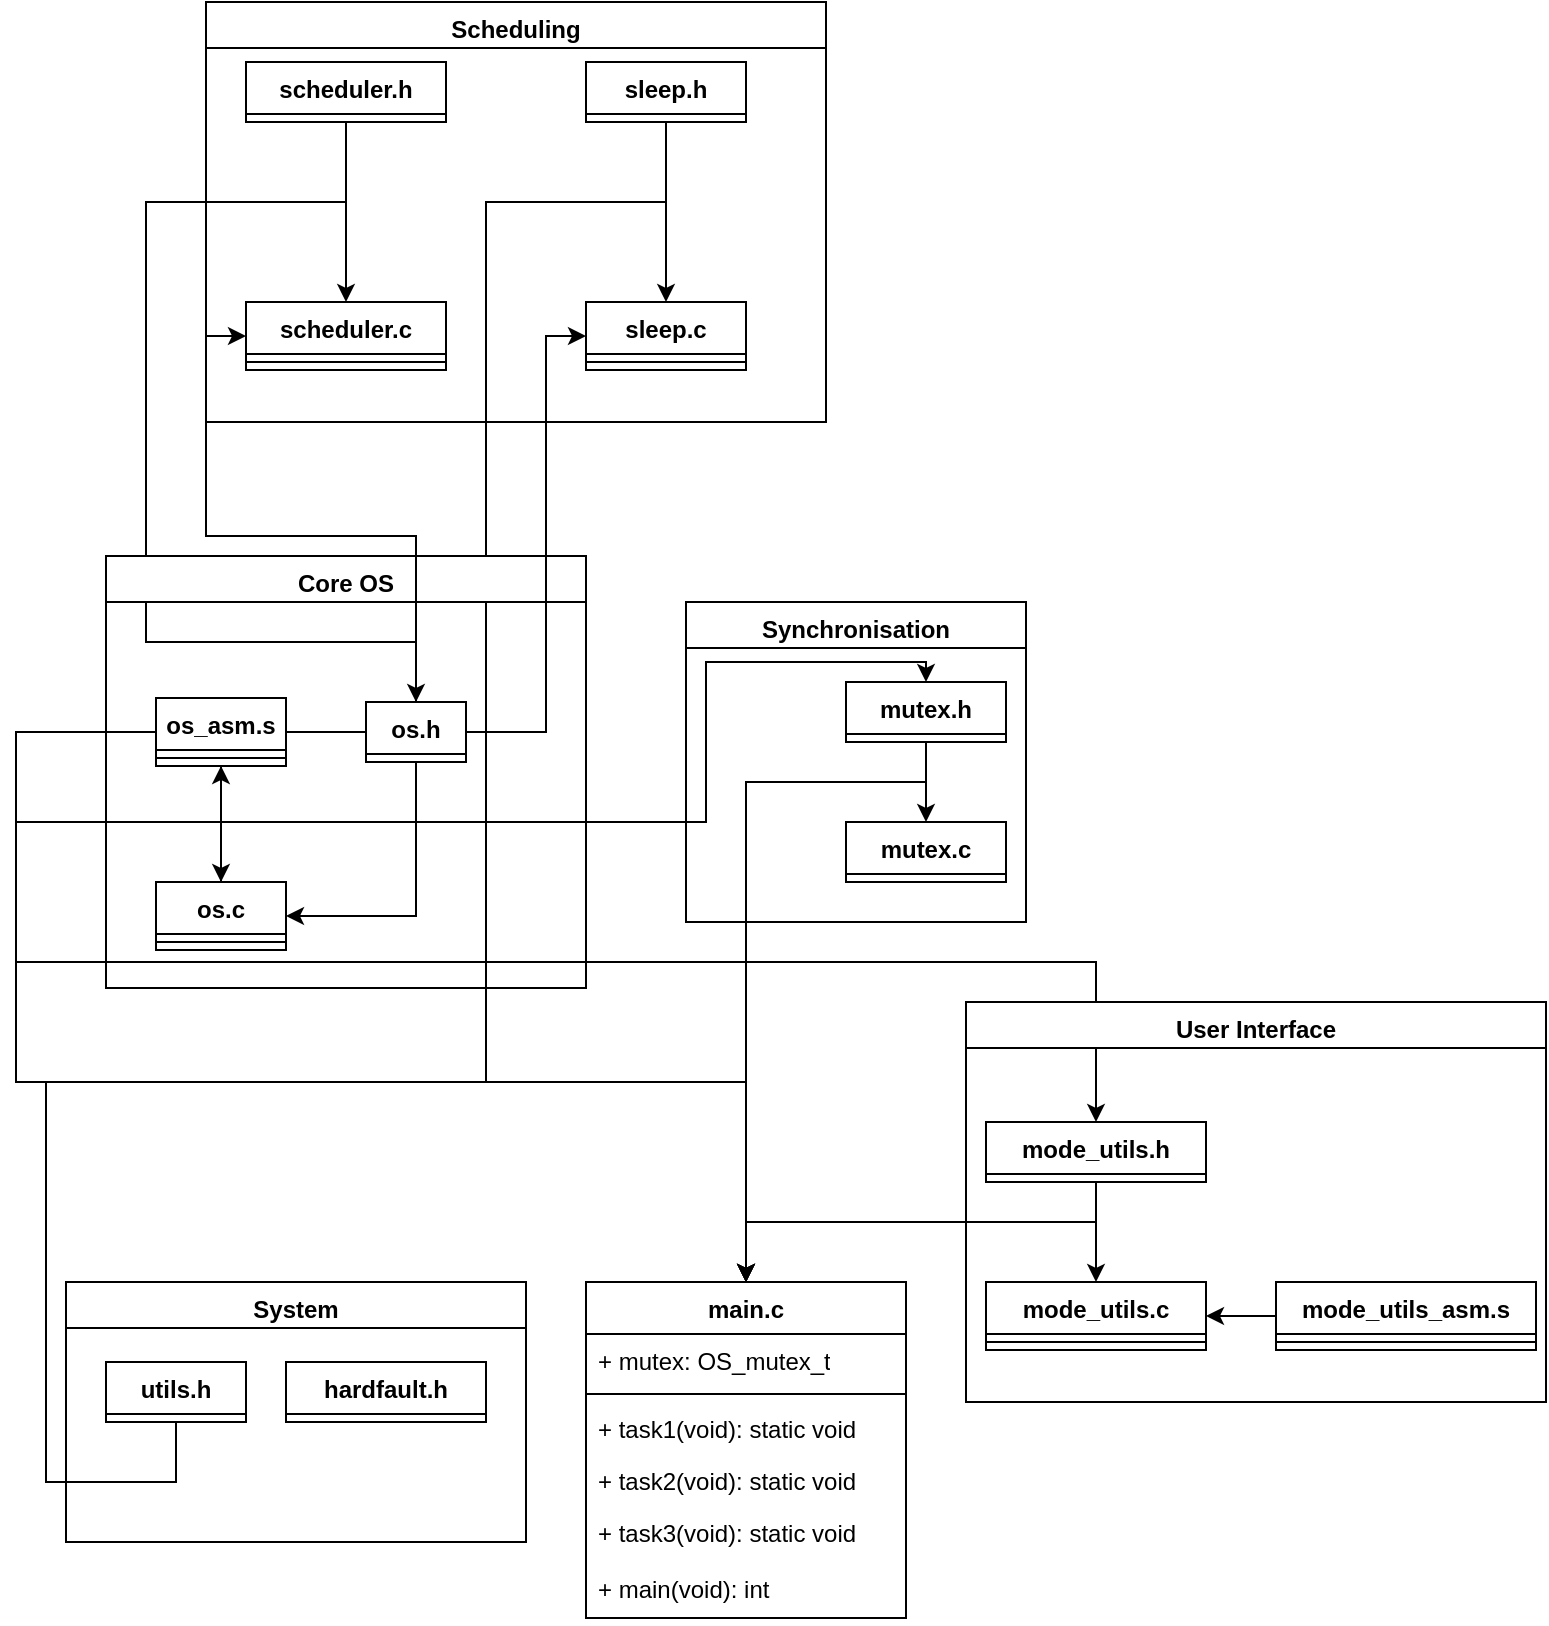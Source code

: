 <mxfile version="26.0.6">
  <diagram name="Page-1" id="c4acf3e9-155e-7222-9cf6-157b1a14988f">
    <mxGraphModel dx="1222" dy="1846" grid="1" gridSize="10" guides="1" tooltips="1" connect="1" arrows="1" fold="1" page="1" pageScale="1" pageWidth="850" pageHeight="1100" background="none" math="0" shadow="0">
      <root>
        <mxCell id="0" />
        <mxCell id="1" parent="0" />
        <mxCell id="RpQdMugq_B-e_19SNzhJ-1" value="main.c" style="swimlane;fontStyle=1;align=center;verticalAlign=top;childLayout=stackLayout;horizontal=1;startSize=26;horizontalStack=0;resizeParent=1;resizeParentMax=0;resizeLast=0;collapsible=1;marginBottom=0;whiteSpace=wrap;html=1;" parent="1" vertex="1">
          <mxGeometry x="440" y="420" width="160" height="168" as="geometry" />
        </mxCell>
        <mxCell id="RpQdMugq_B-e_19SNzhJ-2" value="+ mutex: OS_mutex_t" style="text;strokeColor=none;fillColor=none;align=left;verticalAlign=top;spacingLeft=4;spacingRight=4;overflow=hidden;rotatable=0;points=[[0,0.5],[1,0.5]];portConstraint=eastwest;whiteSpace=wrap;html=1;" parent="RpQdMugq_B-e_19SNzhJ-1" vertex="1">
          <mxGeometry y="26" width="160" height="26" as="geometry" />
        </mxCell>
        <mxCell id="RpQdMugq_B-e_19SNzhJ-3" value="" style="line;strokeWidth=1;fillColor=none;align=left;verticalAlign=middle;spacingTop=-1;spacingLeft=3;spacingRight=3;rotatable=0;labelPosition=right;points=[];portConstraint=eastwest;strokeColor=inherit;" parent="RpQdMugq_B-e_19SNzhJ-1" vertex="1">
          <mxGeometry y="52" width="160" height="8" as="geometry" />
        </mxCell>
        <mxCell id="RpQdMugq_B-e_19SNzhJ-4" value="+ task1(void): static void" style="text;strokeColor=none;fillColor=none;align=left;verticalAlign=top;spacingLeft=4;spacingRight=4;overflow=hidden;rotatable=0;points=[[0,0.5],[1,0.5]];portConstraint=eastwest;whiteSpace=wrap;html=1;" parent="RpQdMugq_B-e_19SNzhJ-1" vertex="1">
          <mxGeometry y="60" width="160" height="26" as="geometry" />
        </mxCell>
        <mxCell id="RpQdMugq_B-e_19SNzhJ-15" value="+ task2(void): static void" style="text;strokeColor=none;fillColor=none;align=left;verticalAlign=top;spacingLeft=4;spacingRight=4;overflow=hidden;rotatable=0;points=[[0,0.5],[1,0.5]];portConstraint=eastwest;whiteSpace=wrap;html=1;" parent="RpQdMugq_B-e_19SNzhJ-1" vertex="1">
          <mxGeometry y="86" width="160" height="26" as="geometry" />
        </mxCell>
        <mxCell id="RpQdMugq_B-e_19SNzhJ-16" value="+ task3(void): static void" style="text;strokeColor=none;fillColor=none;align=left;verticalAlign=top;spacingLeft=4;spacingRight=4;overflow=hidden;rotatable=0;points=[[0,0.5],[1,0.5]];portConstraint=eastwest;whiteSpace=wrap;html=1;" parent="RpQdMugq_B-e_19SNzhJ-1" vertex="1">
          <mxGeometry y="112" width="160" height="28" as="geometry" />
        </mxCell>
        <mxCell id="RpQdMugq_B-e_19SNzhJ-17" value="+ main(void): int" style="text;strokeColor=none;fillColor=none;align=left;verticalAlign=top;spacingLeft=4;spacingRight=4;overflow=hidden;rotatable=0;points=[[0,0.5],[1,0.5]];portConstraint=eastwest;whiteSpace=wrap;html=1;" parent="RpQdMugq_B-e_19SNzhJ-1" vertex="1">
          <mxGeometry y="140" width="160" height="28" as="geometry" />
        </mxCell>
        <mxCell id="RpQdMugq_B-e_19SNzhJ-49" style="edgeStyle=orthogonalEdgeStyle;rounded=0;orthogonalLoop=1;jettySize=auto;html=1;entryX=0.5;entryY=0;entryDx=0;entryDy=0;fontFamily=Helvetica;fontSize=12;fontColor=default;fontStyle=1;" parent="1" source="RpQdMugq_B-e_19SNzhJ-5" target="RpQdMugq_B-e_19SNzhJ-1" edge="1">
          <mxGeometry relative="1" as="geometry">
            <Array as="points">
              <mxPoint x="155" y="320" />
              <mxPoint x="520" y="320" />
            </Array>
          </mxGeometry>
        </mxCell>
        <mxCell id="RpQdMugq_B-e_19SNzhJ-54" style="edgeStyle=orthogonalEdgeStyle;rounded=0;orthogonalLoop=1;jettySize=auto;html=1;entryX=0.5;entryY=0;entryDx=0;entryDy=0;fontFamily=Helvetica;fontSize=12;fontColor=default;fontStyle=1;" parent="1" source="RpQdMugq_B-e_19SNzhJ-5" target="RpQdMugq_B-e_19SNzhJ-24" edge="1">
          <mxGeometry relative="1" as="geometry">
            <Array as="points">
              <mxPoint x="155" y="190" />
              <mxPoint x="500" y="190" />
              <mxPoint x="500" y="110" />
              <mxPoint x="610" y="110" />
            </Array>
          </mxGeometry>
        </mxCell>
        <mxCell id="RpQdMugq_B-e_19SNzhJ-66" style="edgeStyle=orthogonalEdgeStyle;rounded=0;orthogonalLoop=1;jettySize=auto;html=1;entryX=0.5;entryY=0;entryDx=0;entryDy=0;fontFamily=Helvetica;fontSize=12;fontColor=default;fontStyle=1;" parent="1" source="RpQdMugq_B-e_19SNzhJ-5" target="RpQdMugq_B-e_19SNzhJ-36" edge="1">
          <mxGeometry relative="1" as="geometry">
            <Array as="points">
              <mxPoint x="155" y="260" />
              <mxPoint x="695" y="260" />
            </Array>
          </mxGeometry>
        </mxCell>
        <mxCell id="RpQdMugq_B-e_19SNzhJ-50" style="edgeStyle=orthogonalEdgeStyle;rounded=0;orthogonalLoop=1;jettySize=auto;html=1;entryX=0.5;entryY=0;entryDx=0;entryDy=0;fontFamily=Helvetica;fontSize=12;fontColor=default;fontStyle=1;" parent="1" source="RpQdMugq_B-e_19SNzhJ-18" target="RpQdMugq_B-e_19SNzhJ-1" edge="1">
          <mxGeometry relative="1" as="geometry">
            <Array as="points">
              <mxPoint x="480" y="-120" />
              <mxPoint x="390" y="-120" />
              <mxPoint x="390" y="320" />
              <mxPoint x="520" y="320" />
            </Array>
          </mxGeometry>
        </mxCell>
        <mxCell id="RpQdMugq_B-e_19SNzhJ-51" style="edgeStyle=orthogonalEdgeStyle;rounded=0;orthogonalLoop=1;jettySize=auto;html=1;entryX=0.5;entryY=0;entryDx=0;entryDy=0;fontFamily=Helvetica;fontSize=12;fontColor=default;fontStyle=1;" parent="1" source="RpQdMugq_B-e_19SNzhJ-24" target="RpQdMugq_B-e_19SNzhJ-1" edge="1">
          <mxGeometry relative="1" as="geometry">
            <Array as="points">
              <mxPoint x="610" y="170" />
              <mxPoint x="520" y="170" />
            </Array>
          </mxGeometry>
        </mxCell>
        <mxCell id="RpQdMugq_B-e_19SNzhJ-48" style="edgeStyle=orthogonalEdgeStyle;rounded=0;orthogonalLoop=1;jettySize=auto;html=1;entryX=0.5;entryY=0;entryDx=0;entryDy=0;fontFamily=Helvetica;fontSize=12;fontColor=default;fontStyle=1;" parent="1" source="RpQdMugq_B-e_19SNzhJ-42" target="RpQdMugq_B-e_19SNzhJ-5" edge="1">
          <mxGeometry relative="1" as="geometry">
            <Array as="points">
              <mxPoint x="320" y="-120" />
              <mxPoint x="220" y="-120" />
              <mxPoint x="220" y="100" />
              <mxPoint x="355" y="100" />
            </Array>
          </mxGeometry>
        </mxCell>
        <mxCell id="RpQdMugq_B-e_19SNzhJ-87" value="Scheduling" style="swimlane;whiteSpace=wrap;html=1;strokeColor=default;align=center;verticalAlign=top;fontFamily=Helvetica;fontSize=12;fontColor=default;fontStyle=1;fillColor=default;" parent="1" vertex="1">
          <mxGeometry x="250" y="-220" width="310" height="210" as="geometry" />
        </mxCell>
        <mxCell id="RpQdMugq_B-e_19SNzhJ-163" style="edgeStyle=orthogonalEdgeStyle;rounded=0;orthogonalLoop=1;jettySize=auto;html=1;entryX=0.5;entryY=0;entryDx=0;entryDy=0;fontFamily=Helvetica;fontSize=12;fontColor=default;fontStyle=1;" parent="RpQdMugq_B-e_19SNzhJ-87" source="RpQdMugq_B-e_19SNzhJ-42" target="RpQdMugq_B-e_19SNzhJ-144" edge="1">
          <mxGeometry relative="1" as="geometry" />
        </mxCell>
        <mxCell id="RpQdMugq_B-e_19SNzhJ-42" value="scheduler.h" style="swimlane;fontStyle=1;align=center;verticalAlign=top;childLayout=stackLayout;horizontal=1;startSize=26;horizontalStack=0;resizeParent=1;resizeParentMax=0;resizeLast=0;collapsible=1;marginBottom=0;whiteSpace=wrap;html=1;" parent="RpQdMugq_B-e_19SNzhJ-87" vertex="1" collapsed="1">
          <mxGeometry x="20" y="30" width="100" height="30" as="geometry">
            <mxRectangle x="20" y="30" width="160" height="120" as="alternateBounds" />
          </mxGeometry>
        </mxCell>
        <mxCell id="RpQdMugq_B-e_19SNzhJ-43" value="+ typedef: type" style="text;strokeColor=none;fillColor=none;align=left;verticalAlign=top;spacingLeft=4;spacingRight=4;overflow=hidden;rotatable=0;points=[[0,0.5],[1,0.5]];portConstraint=eastwest;whiteSpace=wrap;html=1;" parent="RpQdMugq_B-e_19SNzhJ-42" vertex="1">
          <mxGeometry y="26" width="160" height="26" as="geometry" />
        </mxCell>
        <mxCell id="RpQdMugq_B-e_19SNzhJ-44" value="" style="line;strokeWidth=1;fillColor=none;align=left;verticalAlign=middle;spacingTop=-1;spacingLeft=3;spacingRight=3;rotatable=0;labelPosition=right;points=[];portConstraint=eastwest;strokeColor=inherit;" parent="RpQdMugq_B-e_19SNzhJ-42" vertex="1">
          <mxGeometry y="52" width="160" height="8" as="geometry" />
        </mxCell>
        <mxCell id="RpQdMugq_B-e_19SNzhJ-45" value="+ function(type): type" style="text;strokeColor=none;fillColor=none;align=left;verticalAlign=top;spacingLeft=4;spacingRight=4;overflow=hidden;rotatable=0;points=[[0,0.5],[1,0.5]];portConstraint=eastwest;whiteSpace=wrap;html=1;" parent="RpQdMugq_B-e_19SNzhJ-42" vertex="1">
          <mxGeometry y="60" width="160" height="26" as="geometry" />
        </mxCell>
        <mxCell id="RpQdMugq_B-e_19SNzhJ-46" value="" style="line;strokeWidth=1;fillColor=none;align=left;verticalAlign=middle;spacingTop=-1;spacingLeft=3;spacingRight=3;rotatable=0;labelPosition=right;points=[];portConstraint=eastwest;strokeColor=inherit;" parent="RpQdMugq_B-e_19SNzhJ-42" vertex="1">
          <mxGeometry y="86" width="160" height="8" as="geometry" />
        </mxCell>
        <mxCell id="RpQdMugq_B-e_19SNzhJ-47" value="+ macro: name" style="text;strokeColor=none;fillColor=none;align=left;verticalAlign=top;spacingLeft=4;spacingRight=4;overflow=hidden;rotatable=0;points=[[0,0.5],[1,0.5]];portConstraint=eastwest;whiteSpace=wrap;html=1;" parent="RpQdMugq_B-e_19SNzhJ-42" vertex="1">
          <mxGeometry y="94" width="160" height="26" as="geometry" />
        </mxCell>
        <mxCell id="RpQdMugq_B-e_19SNzhJ-162" style="edgeStyle=orthogonalEdgeStyle;rounded=0;orthogonalLoop=1;jettySize=auto;html=1;entryX=0.5;entryY=0;entryDx=0;entryDy=0;fontFamily=Helvetica;fontSize=12;fontColor=default;fontStyle=1;" parent="RpQdMugq_B-e_19SNzhJ-87" source="RpQdMugq_B-e_19SNzhJ-18" target="RpQdMugq_B-e_19SNzhJ-79" edge="1">
          <mxGeometry relative="1" as="geometry" />
        </mxCell>
        <mxCell id="RpQdMugq_B-e_19SNzhJ-18" value="sleep.h" style="swimlane;fontStyle=1;align=center;verticalAlign=top;childLayout=stackLayout;horizontal=1;startSize=26;horizontalStack=0;resizeParent=1;resizeParentMax=0;resizeLast=0;collapsible=1;marginBottom=0;whiteSpace=wrap;html=1;" parent="RpQdMugq_B-e_19SNzhJ-87" vertex="1" collapsed="1">
          <mxGeometry x="190" y="30" width="80" height="30" as="geometry">
            <mxRectangle x="320" y="130" width="160" height="120" as="alternateBounds" />
          </mxGeometry>
        </mxCell>
        <mxCell id="RpQdMugq_B-e_19SNzhJ-19" value="+ typedef: type" style="text;strokeColor=none;fillColor=none;align=left;verticalAlign=top;spacingLeft=4;spacingRight=4;overflow=hidden;rotatable=0;points=[[0,0.5],[1,0.5]];portConstraint=eastwest;whiteSpace=wrap;html=1;" parent="RpQdMugq_B-e_19SNzhJ-18" vertex="1">
          <mxGeometry y="26" width="160" height="26" as="geometry" />
        </mxCell>
        <mxCell id="RpQdMugq_B-e_19SNzhJ-20" value="" style="line;strokeWidth=1;fillColor=none;align=left;verticalAlign=middle;spacingTop=-1;spacingLeft=3;spacingRight=3;rotatable=0;labelPosition=right;points=[];portConstraint=eastwest;strokeColor=inherit;" parent="RpQdMugq_B-e_19SNzhJ-18" vertex="1">
          <mxGeometry y="52" width="160" height="8" as="geometry" />
        </mxCell>
        <mxCell id="RpQdMugq_B-e_19SNzhJ-21" value="+ function(type): type" style="text;strokeColor=none;fillColor=none;align=left;verticalAlign=top;spacingLeft=4;spacingRight=4;overflow=hidden;rotatable=0;points=[[0,0.5],[1,0.5]];portConstraint=eastwest;whiteSpace=wrap;html=1;" parent="RpQdMugq_B-e_19SNzhJ-18" vertex="1">
          <mxGeometry y="60" width="160" height="26" as="geometry" />
        </mxCell>
        <mxCell id="RpQdMugq_B-e_19SNzhJ-22" value="" style="line;strokeWidth=1;fillColor=none;align=left;verticalAlign=middle;spacingTop=-1;spacingLeft=3;spacingRight=3;rotatable=0;labelPosition=right;points=[];portConstraint=eastwest;strokeColor=inherit;" parent="RpQdMugq_B-e_19SNzhJ-18" vertex="1">
          <mxGeometry y="86" width="160" height="8" as="geometry" />
        </mxCell>
        <mxCell id="RpQdMugq_B-e_19SNzhJ-23" value="+ macro: name" style="text;strokeColor=none;fillColor=none;align=left;verticalAlign=top;spacingLeft=4;spacingRight=4;overflow=hidden;rotatable=0;points=[[0,0.5],[1,0.5]];portConstraint=eastwest;whiteSpace=wrap;html=1;" parent="RpQdMugq_B-e_19SNzhJ-18" vertex="1">
          <mxGeometry y="94" width="160" height="26" as="geometry" />
        </mxCell>
        <mxCell id="RpQdMugq_B-e_19SNzhJ-79" value="sleep.c" style="swimlane;fontStyle=1;align=center;verticalAlign=top;childLayout=stackLayout;horizontal=1;startSize=26;horizontalStack=0;resizeParent=1;resizeParentMax=0;resizeLast=0;collapsible=1;marginBottom=0;whiteSpace=wrap;html=1;" parent="RpQdMugq_B-e_19SNzhJ-87" vertex="1">
          <mxGeometry x="190" y="150" width="80" height="34" as="geometry" />
        </mxCell>
        <mxCell id="RpQdMugq_B-e_19SNzhJ-81" value="" style="line;strokeWidth=1;fillColor=none;align=left;verticalAlign=middle;spacingTop=-1;spacingLeft=3;spacingRight=3;rotatable=0;labelPosition=right;points=[];portConstraint=eastwest;strokeColor=inherit;" parent="RpQdMugq_B-e_19SNzhJ-79" vertex="1">
          <mxGeometry y="26" width="80" height="8" as="geometry" />
        </mxCell>
        <mxCell id="RpQdMugq_B-e_19SNzhJ-144" value="scheduler.c" style="swimlane;fontStyle=1;align=center;verticalAlign=top;childLayout=stackLayout;horizontal=1;startSize=26;horizontalStack=0;resizeParent=1;resizeParentMax=0;resizeLast=0;collapsible=1;marginBottom=0;whiteSpace=wrap;html=1;" parent="RpQdMugq_B-e_19SNzhJ-87" vertex="1">
          <mxGeometry x="20" y="150" width="100" height="34" as="geometry" />
        </mxCell>
        <mxCell id="RpQdMugq_B-e_19SNzhJ-145" value="" style="line;strokeWidth=1;fillColor=none;align=left;verticalAlign=middle;spacingTop=-1;spacingLeft=3;spacingRight=3;rotatable=0;labelPosition=right;points=[];portConstraint=eastwest;strokeColor=inherit;" parent="RpQdMugq_B-e_19SNzhJ-144" vertex="1">
          <mxGeometry y="26" width="100" height="8" as="geometry" />
        </mxCell>
        <mxCell id="RpQdMugq_B-e_19SNzhJ-88" value="Synchronisation" style="swimlane;whiteSpace=wrap;html=1;strokeColor=default;align=center;verticalAlign=top;fontFamily=Helvetica;fontSize=12;fontColor=default;fontStyle=1;fillColor=default;" parent="1" vertex="1">
          <mxGeometry x="490" y="80" width="170" height="160" as="geometry" />
        </mxCell>
        <mxCell id="RpQdMugq_B-e_19SNzhJ-161" style="edgeStyle=orthogonalEdgeStyle;rounded=0;orthogonalLoop=1;jettySize=auto;html=1;entryX=0.5;entryY=0;entryDx=0;entryDy=0;fontFamily=Helvetica;fontSize=12;fontColor=default;fontStyle=1;" parent="RpQdMugq_B-e_19SNzhJ-88" source="RpQdMugq_B-e_19SNzhJ-24" target="RpQdMugq_B-e_19SNzhJ-155" edge="1">
          <mxGeometry relative="1" as="geometry" />
        </mxCell>
        <mxCell id="RpQdMugq_B-e_19SNzhJ-24" value="mutex.h" style="swimlane;fontStyle=1;align=center;verticalAlign=top;childLayout=stackLayout;horizontal=1;startSize=26;horizontalStack=0;resizeParent=1;resizeParentMax=0;resizeLast=0;collapsible=1;marginBottom=0;whiteSpace=wrap;html=1;" parent="RpQdMugq_B-e_19SNzhJ-88" vertex="1" collapsed="1">
          <mxGeometry x="80" y="40" width="80" height="30" as="geometry">
            <mxRectangle x="520" y="130" width="160" height="120" as="alternateBounds" />
          </mxGeometry>
        </mxCell>
        <mxCell id="RpQdMugq_B-e_19SNzhJ-25" value="+ typedef: type" style="text;strokeColor=none;fillColor=none;align=left;verticalAlign=top;spacingLeft=4;spacingRight=4;overflow=hidden;rotatable=0;points=[[0,0.5],[1,0.5]];portConstraint=eastwest;whiteSpace=wrap;html=1;" parent="RpQdMugq_B-e_19SNzhJ-24" vertex="1">
          <mxGeometry y="26" width="160" height="26" as="geometry" />
        </mxCell>
        <mxCell id="RpQdMugq_B-e_19SNzhJ-26" value="" style="line;strokeWidth=1;fillColor=none;align=left;verticalAlign=middle;spacingTop=-1;spacingLeft=3;spacingRight=3;rotatable=0;labelPosition=right;points=[];portConstraint=eastwest;strokeColor=inherit;" parent="RpQdMugq_B-e_19SNzhJ-24" vertex="1">
          <mxGeometry y="52" width="160" height="8" as="geometry" />
        </mxCell>
        <mxCell id="RpQdMugq_B-e_19SNzhJ-27" value="+ function(type): type" style="text;strokeColor=none;fillColor=none;align=left;verticalAlign=top;spacingLeft=4;spacingRight=4;overflow=hidden;rotatable=0;points=[[0,0.5],[1,0.5]];portConstraint=eastwest;whiteSpace=wrap;html=1;" parent="RpQdMugq_B-e_19SNzhJ-24" vertex="1">
          <mxGeometry y="60" width="160" height="26" as="geometry" />
        </mxCell>
        <mxCell id="RpQdMugq_B-e_19SNzhJ-28" value="" style="line;strokeWidth=1;fillColor=none;align=left;verticalAlign=middle;spacingTop=-1;spacingLeft=3;spacingRight=3;rotatable=0;labelPosition=right;points=[];portConstraint=eastwest;strokeColor=inherit;" parent="RpQdMugq_B-e_19SNzhJ-24" vertex="1">
          <mxGeometry y="86" width="160" height="8" as="geometry" />
        </mxCell>
        <mxCell id="RpQdMugq_B-e_19SNzhJ-29" value="+ macro: name" style="text;strokeColor=none;fillColor=none;align=left;verticalAlign=top;spacingLeft=4;spacingRight=4;overflow=hidden;rotatable=0;points=[[0,0.5],[1,0.5]];portConstraint=eastwest;whiteSpace=wrap;html=1;" parent="RpQdMugq_B-e_19SNzhJ-24" vertex="1">
          <mxGeometry y="94" width="160" height="26" as="geometry" />
        </mxCell>
        <mxCell id="RpQdMugq_B-e_19SNzhJ-155" value="mutex.c" style="swimlane;fontStyle=1;align=center;verticalAlign=top;childLayout=stackLayout;horizontal=1;startSize=26;horizontalStack=0;resizeParent=1;resizeParentMax=0;resizeLast=0;collapsible=1;marginBottom=0;whiteSpace=wrap;html=1;" parent="RpQdMugq_B-e_19SNzhJ-88" vertex="1" collapsed="1">
          <mxGeometry x="80" y="110" width="80" height="30" as="geometry">
            <mxRectangle x="520" y="130" width="160" height="120" as="alternateBounds" />
          </mxGeometry>
        </mxCell>
        <mxCell id="RpQdMugq_B-e_19SNzhJ-156" value="+ typedef: type" style="text;strokeColor=none;fillColor=none;align=left;verticalAlign=top;spacingLeft=4;spacingRight=4;overflow=hidden;rotatable=0;points=[[0,0.5],[1,0.5]];portConstraint=eastwest;whiteSpace=wrap;html=1;" parent="RpQdMugq_B-e_19SNzhJ-155" vertex="1">
          <mxGeometry y="26" width="160" height="26" as="geometry" />
        </mxCell>
        <mxCell id="RpQdMugq_B-e_19SNzhJ-157" value="" style="line;strokeWidth=1;fillColor=none;align=left;verticalAlign=middle;spacingTop=-1;spacingLeft=3;spacingRight=3;rotatable=0;labelPosition=right;points=[];portConstraint=eastwest;strokeColor=inherit;" parent="RpQdMugq_B-e_19SNzhJ-155" vertex="1">
          <mxGeometry y="52" width="160" height="8" as="geometry" />
        </mxCell>
        <mxCell id="RpQdMugq_B-e_19SNzhJ-158" value="+ function(type): type" style="text;strokeColor=none;fillColor=none;align=left;verticalAlign=top;spacingLeft=4;spacingRight=4;overflow=hidden;rotatable=0;points=[[0,0.5],[1,0.5]];portConstraint=eastwest;whiteSpace=wrap;html=1;" parent="RpQdMugq_B-e_19SNzhJ-155" vertex="1">
          <mxGeometry y="60" width="160" height="26" as="geometry" />
        </mxCell>
        <mxCell id="RpQdMugq_B-e_19SNzhJ-159" value="" style="line;strokeWidth=1;fillColor=none;align=left;verticalAlign=middle;spacingTop=-1;spacingLeft=3;spacingRight=3;rotatable=0;labelPosition=right;points=[];portConstraint=eastwest;strokeColor=inherit;" parent="RpQdMugq_B-e_19SNzhJ-155" vertex="1">
          <mxGeometry y="86" width="160" height="8" as="geometry" />
        </mxCell>
        <mxCell id="RpQdMugq_B-e_19SNzhJ-160" value="+ macro: name" style="text;strokeColor=none;fillColor=none;align=left;verticalAlign=top;spacingLeft=4;spacingRight=4;overflow=hidden;rotatable=0;points=[[0,0.5],[1,0.5]];portConstraint=eastwest;whiteSpace=wrap;html=1;" parent="RpQdMugq_B-e_19SNzhJ-155" vertex="1">
          <mxGeometry y="94" width="160" height="26" as="geometry" />
        </mxCell>
        <mxCell id="RpQdMugq_B-e_19SNzhJ-101" value="Core OS" style="swimlane;whiteSpace=wrap;html=1;strokeColor=default;align=center;verticalAlign=top;fontFamily=Helvetica;fontSize=12;fontColor=default;fontStyle=1;fillColor=default;" parent="1" vertex="1">
          <mxGeometry x="200" y="57" width="240" height="216" as="geometry" />
        </mxCell>
        <mxCell id="RpQdMugq_B-e_19SNzhJ-174" style="edgeStyle=orthogonalEdgeStyle;rounded=0;orthogonalLoop=1;jettySize=auto;html=1;exitX=0.5;exitY=1;exitDx=0;exitDy=0;entryX=1;entryY=0.5;entryDx=0;entryDy=0;fontFamily=Helvetica;fontSize=12;fontColor=default;fontStyle=1;" parent="RpQdMugq_B-e_19SNzhJ-101" source="RpQdMugq_B-e_19SNzhJ-5" target="RpQdMugq_B-e_19SNzhJ-168" edge="1">
          <mxGeometry relative="1" as="geometry">
            <Array as="points">
              <mxPoint x="155" y="180" />
            </Array>
          </mxGeometry>
        </mxCell>
        <mxCell id="RpQdMugq_B-e_19SNzhJ-5" value="os.h" style="swimlane;fontStyle=1;align=center;verticalAlign=top;childLayout=stackLayout;horizontal=1;startSize=26;horizontalStack=0;resizeParent=1;resizeParentMax=0;resizeLast=0;collapsible=1;marginBottom=0;whiteSpace=wrap;html=1;" parent="RpQdMugq_B-e_19SNzhJ-101" vertex="1" collapsed="1">
          <mxGeometry x="130" y="73" width="50" height="30" as="geometry">
            <mxRectangle x="130" y="130" width="160" height="120" as="alternateBounds" />
          </mxGeometry>
        </mxCell>
        <mxCell id="RpQdMugq_B-e_19SNzhJ-6" value="+ typedef: type" style="text;strokeColor=none;fillColor=none;align=left;verticalAlign=top;spacingLeft=4;spacingRight=4;overflow=hidden;rotatable=0;points=[[0,0.5],[1,0.5]];portConstraint=eastwest;whiteSpace=wrap;html=1;" parent="RpQdMugq_B-e_19SNzhJ-5" vertex="1">
          <mxGeometry y="26" width="160" height="26" as="geometry" />
        </mxCell>
        <mxCell id="RpQdMugq_B-e_19SNzhJ-7" value="" style="line;strokeWidth=1;fillColor=none;align=left;verticalAlign=middle;spacingTop=-1;spacingLeft=3;spacingRight=3;rotatable=0;labelPosition=right;points=[];portConstraint=eastwest;strokeColor=inherit;" parent="RpQdMugq_B-e_19SNzhJ-5" vertex="1">
          <mxGeometry y="52" width="160" height="8" as="geometry" />
        </mxCell>
        <mxCell id="RpQdMugq_B-e_19SNzhJ-8" value="+ function(type): type" style="text;strokeColor=none;fillColor=none;align=left;verticalAlign=top;spacingLeft=4;spacingRight=4;overflow=hidden;rotatable=0;points=[[0,0.5],[1,0.5]];portConstraint=eastwest;whiteSpace=wrap;html=1;" parent="RpQdMugq_B-e_19SNzhJ-5" vertex="1">
          <mxGeometry y="60" width="160" height="26" as="geometry" />
        </mxCell>
        <mxCell id="RpQdMugq_B-e_19SNzhJ-10" value="" style="line;strokeWidth=1;fillColor=none;align=left;verticalAlign=middle;spacingTop=-1;spacingLeft=3;spacingRight=3;rotatable=0;labelPosition=right;points=[];portConstraint=eastwest;strokeColor=inherit;" parent="RpQdMugq_B-e_19SNzhJ-5" vertex="1">
          <mxGeometry y="86" width="160" height="8" as="geometry" />
        </mxCell>
        <mxCell id="RpQdMugq_B-e_19SNzhJ-9" value="+ macro: name" style="text;strokeColor=none;fillColor=none;align=left;verticalAlign=top;spacingLeft=4;spacingRight=4;overflow=hidden;rotatable=0;points=[[0,0.5],[1,0.5]];portConstraint=eastwest;whiteSpace=wrap;html=1;" parent="RpQdMugq_B-e_19SNzhJ-5" vertex="1">
          <mxGeometry y="94" width="160" height="26" as="geometry" />
        </mxCell>
        <mxCell id="RpQdMugq_B-e_19SNzhJ-173" style="edgeStyle=orthogonalEdgeStyle;rounded=0;orthogonalLoop=1;jettySize=auto;html=1;entryX=0.5;entryY=1;entryDx=0;entryDy=0;fontFamily=Helvetica;fontSize=12;fontColor=default;fontStyle=1;" parent="RpQdMugq_B-e_19SNzhJ-101" source="RpQdMugq_B-e_19SNzhJ-168" target="RpQdMugq_B-e_19SNzhJ-170" edge="1">
          <mxGeometry relative="1" as="geometry" />
        </mxCell>
        <mxCell id="RpQdMugq_B-e_19SNzhJ-168" value="os.c" style="swimlane;fontStyle=1;align=center;verticalAlign=top;childLayout=stackLayout;horizontal=1;startSize=26;horizontalStack=0;resizeParent=1;resizeParentMax=0;resizeLast=0;collapsible=1;marginBottom=0;whiteSpace=wrap;html=1;" parent="RpQdMugq_B-e_19SNzhJ-101" vertex="1">
          <mxGeometry x="25" y="163" width="65" height="34" as="geometry" />
        </mxCell>
        <mxCell id="RpQdMugq_B-e_19SNzhJ-169" value="" style="line;strokeWidth=1;fillColor=none;align=left;verticalAlign=middle;spacingTop=-1;spacingLeft=3;spacingRight=3;rotatable=0;labelPosition=right;points=[];portConstraint=eastwest;strokeColor=inherit;" parent="RpQdMugq_B-e_19SNzhJ-168" vertex="1">
          <mxGeometry y="26" width="65" height="8" as="geometry" />
        </mxCell>
        <mxCell id="RpQdMugq_B-e_19SNzhJ-172" style="edgeStyle=orthogonalEdgeStyle;rounded=0;orthogonalLoop=1;jettySize=auto;html=1;entryX=0.5;entryY=0;entryDx=0;entryDy=0;fontFamily=Helvetica;fontSize=12;fontColor=default;fontStyle=1;" parent="RpQdMugq_B-e_19SNzhJ-101" source="RpQdMugq_B-e_19SNzhJ-170" target="RpQdMugq_B-e_19SNzhJ-168" edge="1">
          <mxGeometry relative="1" as="geometry" />
        </mxCell>
        <mxCell id="RpQdMugq_B-e_19SNzhJ-170" value="os_asm.s" style="swimlane;fontStyle=1;align=center;verticalAlign=top;childLayout=stackLayout;horizontal=1;startSize=26;horizontalStack=0;resizeParent=1;resizeParentMax=0;resizeLast=0;collapsible=1;marginBottom=0;whiteSpace=wrap;html=1;" parent="RpQdMugq_B-e_19SNzhJ-101" vertex="1">
          <mxGeometry x="25" y="71" width="65" height="34" as="geometry" />
        </mxCell>
        <mxCell id="RpQdMugq_B-e_19SNzhJ-171" value="" style="line;strokeWidth=1;fillColor=none;align=left;verticalAlign=middle;spacingTop=-1;spacingLeft=3;spacingRight=3;rotatable=0;labelPosition=right;points=[];portConstraint=eastwest;strokeColor=inherit;" parent="RpQdMugq_B-e_19SNzhJ-170" vertex="1">
          <mxGeometry y="26" width="65" height="8" as="geometry" />
        </mxCell>
        <mxCell id="RpQdMugq_B-e_19SNzhJ-116" value="User Interface" style="swimlane;whiteSpace=wrap;html=1;strokeColor=default;align=center;verticalAlign=top;fontFamily=Helvetica;fontSize=12;fontColor=default;fontStyle=1;fillColor=default;" parent="1" vertex="1">
          <mxGeometry x="630" y="280" width="290" height="200" as="geometry" />
        </mxCell>
        <mxCell id="RpQdMugq_B-e_19SNzhJ-153" style="edgeStyle=orthogonalEdgeStyle;rounded=0;orthogonalLoop=1;jettySize=auto;html=1;exitX=0.5;exitY=1;exitDx=0;exitDy=0;entryX=0.5;entryY=0;entryDx=0;entryDy=0;fontFamily=Helvetica;fontSize=12;fontColor=default;fontStyle=1;" parent="RpQdMugq_B-e_19SNzhJ-116" source="RpQdMugq_B-e_19SNzhJ-36" target="RpQdMugq_B-e_19SNzhJ-151" edge="1">
          <mxGeometry relative="1" as="geometry" />
        </mxCell>
        <mxCell id="RpQdMugq_B-e_19SNzhJ-36" value="mode_utils.h" style="swimlane;fontStyle=1;align=center;verticalAlign=top;childLayout=stackLayout;horizontal=1;startSize=26;horizontalStack=0;resizeParent=1;resizeParentMax=0;resizeLast=0;collapsible=1;marginBottom=0;whiteSpace=wrap;html=1;" parent="RpQdMugq_B-e_19SNzhJ-116" vertex="1" collapsed="1">
          <mxGeometry x="10" y="60" width="110" height="30" as="geometry">
            <mxRectangle x="40" y="49" width="160" height="120" as="alternateBounds" />
          </mxGeometry>
        </mxCell>
        <mxCell id="RpQdMugq_B-e_19SNzhJ-37" value="+ typedef: type" style="text;strokeColor=none;fillColor=none;align=left;verticalAlign=top;spacingLeft=4;spacingRight=4;overflow=hidden;rotatable=0;points=[[0,0.5],[1,0.5]];portConstraint=eastwest;whiteSpace=wrap;html=1;" parent="RpQdMugq_B-e_19SNzhJ-36" vertex="1">
          <mxGeometry y="26" width="160" height="26" as="geometry" />
        </mxCell>
        <mxCell id="RpQdMugq_B-e_19SNzhJ-38" value="" style="line;strokeWidth=1;fillColor=none;align=left;verticalAlign=middle;spacingTop=-1;spacingLeft=3;spacingRight=3;rotatable=0;labelPosition=right;points=[];portConstraint=eastwest;strokeColor=inherit;" parent="RpQdMugq_B-e_19SNzhJ-36" vertex="1">
          <mxGeometry y="52" width="160" height="8" as="geometry" />
        </mxCell>
        <mxCell id="RpQdMugq_B-e_19SNzhJ-39" value="+ function(type): type" style="text;strokeColor=none;fillColor=none;align=left;verticalAlign=top;spacingLeft=4;spacingRight=4;overflow=hidden;rotatable=0;points=[[0,0.5],[1,0.5]];portConstraint=eastwest;whiteSpace=wrap;html=1;" parent="RpQdMugq_B-e_19SNzhJ-36" vertex="1">
          <mxGeometry y="60" width="160" height="26" as="geometry" />
        </mxCell>
        <mxCell id="RpQdMugq_B-e_19SNzhJ-40" value="" style="line;strokeWidth=1;fillColor=none;align=left;verticalAlign=middle;spacingTop=-1;spacingLeft=3;spacingRight=3;rotatable=0;labelPosition=right;points=[];portConstraint=eastwest;strokeColor=inherit;" parent="RpQdMugq_B-e_19SNzhJ-36" vertex="1">
          <mxGeometry y="86" width="160" height="8" as="geometry" />
        </mxCell>
        <mxCell id="RpQdMugq_B-e_19SNzhJ-41" value="+ macro: name" style="text;strokeColor=none;fillColor=none;align=left;verticalAlign=top;spacingLeft=4;spacingRight=4;overflow=hidden;rotatable=0;points=[[0,0.5],[1,0.5]];portConstraint=eastwest;whiteSpace=wrap;html=1;" parent="RpQdMugq_B-e_19SNzhJ-36" vertex="1">
          <mxGeometry y="94" width="160" height="26" as="geometry" />
        </mxCell>
        <mxCell id="RpQdMugq_B-e_19SNzhJ-151" value="mode_utils.c" style="swimlane;fontStyle=1;align=center;verticalAlign=top;childLayout=stackLayout;horizontal=1;startSize=26;horizontalStack=0;resizeParent=1;resizeParentMax=0;resizeLast=0;collapsible=1;marginBottom=0;whiteSpace=wrap;html=1;" parent="RpQdMugq_B-e_19SNzhJ-116" vertex="1">
          <mxGeometry x="10" y="140" width="110" height="34" as="geometry" />
        </mxCell>
        <mxCell id="RpQdMugq_B-e_19SNzhJ-152" value="" style="line;strokeWidth=1;fillColor=none;align=left;verticalAlign=middle;spacingTop=-1;spacingLeft=3;spacingRight=3;rotatable=0;labelPosition=right;points=[];portConstraint=eastwest;strokeColor=inherit;" parent="RpQdMugq_B-e_19SNzhJ-151" vertex="1">
          <mxGeometry y="26" width="110" height="8" as="geometry" />
        </mxCell>
        <mxCell id="RpQdMugq_B-e_19SNzhJ-167" style="edgeStyle=orthogonalEdgeStyle;rounded=0;orthogonalLoop=1;jettySize=auto;html=1;entryX=1;entryY=0.5;entryDx=0;entryDy=0;fontFamily=Helvetica;fontSize=12;fontColor=default;fontStyle=1;" parent="RpQdMugq_B-e_19SNzhJ-116" source="RpQdMugq_B-e_19SNzhJ-164" target="RpQdMugq_B-e_19SNzhJ-151" edge="1">
          <mxGeometry relative="1" as="geometry" />
        </mxCell>
        <mxCell id="RpQdMugq_B-e_19SNzhJ-164" value="mode_utils_asm.s" style="swimlane;fontStyle=1;align=center;verticalAlign=top;childLayout=stackLayout;horizontal=1;startSize=26;horizontalStack=0;resizeParent=1;resizeParentMax=0;resizeLast=0;collapsible=1;marginBottom=0;whiteSpace=wrap;html=1;" parent="RpQdMugq_B-e_19SNzhJ-116" vertex="1">
          <mxGeometry x="155" y="140" width="130" height="34" as="geometry" />
        </mxCell>
        <mxCell id="RpQdMugq_B-e_19SNzhJ-165" value="" style="line;strokeWidth=1;fillColor=none;align=left;verticalAlign=middle;spacingTop=-1;spacingLeft=3;spacingRight=3;rotatable=0;labelPosition=right;points=[];portConstraint=eastwest;strokeColor=inherit;" parent="RpQdMugq_B-e_19SNzhJ-164" vertex="1">
          <mxGeometry y="26" width="130" height="8" as="geometry" />
        </mxCell>
        <mxCell id="RpQdMugq_B-e_19SNzhJ-129" value="System" style="swimlane;whiteSpace=wrap;html=1;strokeColor=default;align=center;verticalAlign=top;fontFamily=Helvetica;fontSize=12;fontColor=default;fontStyle=1;fillColor=default;" parent="1" vertex="1">
          <mxGeometry x="180" y="420" width="230" height="130" as="geometry" />
        </mxCell>
        <mxCell id="RpQdMugq_B-e_19SNzhJ-130" value="&lt;div&gt;&lt;span style=&quot;background-color: transparent; color: light-dark(rgb(0, 0, 0), rgb(255, 255, 255));&quot;&gt;utils.h&lt;/span&gt;&lt;/div&gt;" style="swimlane;fontStyle=1;align=center;verticalAlign=top;childLayout=stackLayout;horizontal=1;startSize=26;horizontalStack=0;resizeParent=1;resizeParentMax=0;resizeLast=0;collapsible=1;marginBottom=0;whiteSpace=wrap;html=1;" parent="RpQdMugq_B-e_19SNzhJ-129" vertex="1" collapsed="1">
          <mxGeometry x="20" y="40" width="70" height="30" as="geometry">
            <mxRectangle x="20" y="40" width="160" height="120" as="alternateBounds" />
          </mxGeometry>
        </mxCell>
        <mxCell id="RpQdMugq_B-e_19SNzhJ-131" value="+ typedef: type" style="text;strokeColor=none;fillColor=none;align=left;verticalAlign=top;spacingLeft=4;spacingRight=4;overflow=hidden;rotatable=0;points=[[0,0.5],[1,0.5]];portConstraint=eastwest;whiteSpace=wrap;html=1;" parent="RpQdMugq_B-e_19SNzhJ-130" vertex="1">
          <mxGeometry y="26" width="160" height="26" as="geometry" />
        </mxCell>
        <mxCell id="RpQdMugq_B-e_19SNzhJ-132" value="" style="line;strokeWidth=1;fillColor=none;align=left;verticalAlign=middle;spacingTop=-1;spacingLeft=3;spacingRight=3;rotatable=0;labelPosition=right;points=[];portConstraint=eastwest;strokeColor=inherit;" parent="RpQdMugq_B-e_19SNzhJ-130" vertex="1">
          <mxGeometry y="52" width="160" height="8" as="geometry" />
        </mxCell>
        <mxCell id="RpQdMugq_B-e_19SNzhJ-133" value="+ function(type): type" style="text;strokeColor=none;fillColor=none;align=left;verticalAlign=top;spacingLeft=4;spacingRight=4;overflow=hidden;rotatable=0;points=[[0,0.5],[1,0.5]];portConstraint=eastwest;whiteSpace=wrap;html=1;" parent="RpQdMugq_B-e_19SNzhJ-130" vertex="1">
          <mxGeometry y="60" width="160" height="26" as="geometry" />
        </mxCell>
        <mxCell id="RpQdMugq_B-e_19SNzhJ-134" value="" style="line;strokeWidth=1;fillColor=none;align=left;verticalAlign=middle;spacingTop=-1;spacingLeft=3;spacingRight=3;rotatable=0;labelPosition=right;points=[];portConstraint=eastwest;strokeColor=inherit;" parent="RpQdMugq_B-e_19SNzhJ-130" vertex="1">
          <mxGeometry y="86" width="160" height="8" as="geometry" />
        </mxCell>
        <mxCell id="RpQdMugq_B-e_19SNzhJ-135" value="+ macro: name" style="text;strokeColor=none;fillColor=none;align=left;verticalAlign=top;spacingLeft=4;spacingRight=4;overflow=hidden;rotatable=0;points=[[0,0.5],[1,0.5]];portConstraint=eastwest;whiteSpace=wrap;html=1;" parent="RpQdMugq_B-e_19SNzhJ-130" vertex="1">
          <mxGeometry y="94" width="160" height="26" as="geometry" />
        </mxCell>
        <mxCell id="RpQdMugq_B-e_19SNzhJ-136" value="&lt;div&gt;&lt;span style=&quot;background-color: transparent; color: light-dark(rgb(0, 0, 0), rgb(255, 255, 255));&quot;&gt;hardfault.h&lt;/span&gt;&lt;/div&gt;" style="swimlane;fontStyle=1;align=center;verticalAlign=top;childLayout=stackLayout;horizontal=1;startSize=26;horizontalStack=0;resizeParent=1;resizeParentMax=0;resizeLast=0;collapsible=1;marginBottom=0;whiteSpace=wrap;html=1;" parent="RpQdMugq_B-e_19SNzhJ-129" vertex="1" collapsed="1">
          <mxGeometry x="110" y="40" width="100" height="30" as="geometry">
            <mxRectangle x="210" y="40" width="160" height="120" as="alternateBounds" />
          </mxGeometry>
        </mxCell>
        <mxCell id="RpQdMugq_B-e_19SNzhJ-137" value="+ typedef: type" style="text;strokeColor=none;fillColor=none;align=left;verticalAlign=top;spacingLeft=4;spacingRight=4;overflow=hidden;rotatable=0;points=[[0,0.5],[1,0.5]];portConstraint=eastwest;whiteSpace=wrap;html=1;" parent="RpQdMugq_B-e_19SNzhJ-136" vertex="1">
          <mxGeometry y="26" width="160" height="26" as="geometry" />
        </mxCell>
        <mxCell id="RpQdMugq_B-e_19SNzhJ-138" value="" style="line;strokeWidth=1;fillColor=none;align=left;verticalAlign=middle;spacingTop=-1;spacingLeft=3;spacingRight=3;rotatable=0;labelPosition=right;points=[];portConstraint=eastwest;strokeColor=inherit;" parent="RpQdMugq_B-e_19SNzhJ-136" vertex="1">
          <mxGeometry y="52" width="160" height="8" as="geometry" />
        </mxCell>
        <mxCell id="RpQdMugq_B-e_19SNzhJ-139" value="+ function(type): type" style="text;strokeColor=none;fillColor=none;align=left;verticalAlign=top;spacingLeft=4;spacingRight=4;overflow=hidden;rotatable=0;points=[[0,0.5],[1,0.5]];portConstraint=eastwest;whiteSpace=wrap;html=1;" parent="RpQdMugq_B-e_19SNzhJ-136" vertex="1">
          <mxGeometry y="60" width="160" height="26" as="geometry" />
        </mxCell>
        <mxCell id="RpQdMugq_B-e_19SNzhJ-140" value="" style="line;strokeWidth=1;fillColor=none;align=left;verticalAlign=middle;spacingTop=-1;spacingLeft=3;spacingRight=3;rotatable=0;labelPosition=right;points=[];portConstraint=eastwest;strokeColor=inherit;" parent="RpQdMugq_B-e_19SNzhJ-136" vertex="1">
          <mxGeometry y="86" width="160" height="8" as="geometry" />
        </mxCell>
        <mxCell id="RpQdMugq_B-e_19SNzhJ-141" value="+ macro: name" style="text;strokeColor=none;fillColor=none;align=left;verticalAlign=top;spacingLeft=4;spacingRight=4;overflow=hidden;rotatable=0;points=[[0,0.5],[1,0.5]];portConstraint=eastwest;whiteSpace=wrap;html=1;" parent="RpQdMugq_B-e_19SNzhJ-136" vertex="1">
          <mxGeometry y="94" width="160" height="26" as="geometry" />
        </mxCell>
        <mxCell id="RpQdMugq_B-e_19SNzhJ-143" style="edgeStyle=orthogonalEdgeStyle;rounded=0;orthogonalLoop=1;jettySize=auto;html=1;entryX=0.5;entryY=0;entryDx=0;entryDy=0;fontFamily=Helvetica;fontSize=12;fontColor=default;fontStyle=1;" parent="1" source="RpQdMugq_B-e_19SNzhJ-130" target="RpQdMugq_B-e_19SNzhJ-1" edge="1">
          <mxGeometry relative="1" as="geometry">
            <Array as="points">
              <mxPoint x="235" y="520" />
              <mxPoint x="170" y="520" />
              <mxPoint x="170" y="320" />
              <mxPoint x="520" y="320" />
            </Array>
          </mxGeometry>
        </mxCell>
        <mxCell id="RpQdMugq_B-e_19SNzhJ-154" style="edgeStyle=orthogonalEdgeStyle;rounded=0;orthogonalLoop=1;jettySize=auto;html=1;entryX=0.5;entryY=0;entryDx=0;entryDy=0;fontFamily=Helvetica;fontSize=12;fontColor=default;fontStyle=1;" parent="1" source="RpQdMugq_B-e_19SNzhJ-36" target="RpQdMugq_B-e_19SNzhJ-1" edge="1">
          <mxGeometry relative="1" as="geometry">
            <Array as="points">
              <mxPoint x="695" y="390" />
              <mxPoint x="520" y="390" />
            </Array>
          </mxGeometry>
        </mxCell>
        <mxCell id="RpQdMugq_B-e_19SNzhJ-175" style="edgeStyle=orthogonalEdgeStyle;rounded=0;orthogonalLoop=1;jettySize=auto;html=1;entryX=0;entryY=0.5;entryDx=0;entryDy=0;fontFamily=Helvetica;fontSize=12;fontColor=default;fontStyle=1;" parent="1" source="RpQdMugq_B-e_19SNzhJ-5" target="RpQdMugq_B-e_19SNzhJ-144" edge="1">
          <mxGeometry relative="1" as="geometry">
            <Array as="points">
              <mxPoint x="355" y="47" />
              <mxPoint x="250" y="47" />
              <mxPoint x="250" y="-53" />
            </Array>
          </mxGeometry>
        </mxCell>
        <mxCell id="RpQdMugq_B-e_19SNzhJ-176" style="edgeStyle=orthogonalEdgeStyle;rounded=0;orthogonalLoop=1;jettySize=auto;html=1;exitX=1;exitY=0.5;exitDx=0;exitDy=0;entryX=0;entryY=0.5;entryDx=0;entryDy=0;fontFamily=Helvetica;fontSize=12;fontColor=default;fontStyle=1;" parent="1" source="RpQdMugq_B-e_19SNzhJ-5" target="RpQdMugq_B-e_19SNzhJ-79" edge="1">
          <mxGeometry relative="1" as="geometry">
            <Array as="points">
              <mxPoint x="420" y="145" />
              <mxPoint x="420" y="-53" />
            </Array>
          </mxGeometry>
        </mxCell>
      </root>
    </mxGraphModel>
  </diagram>
</mxfile>

